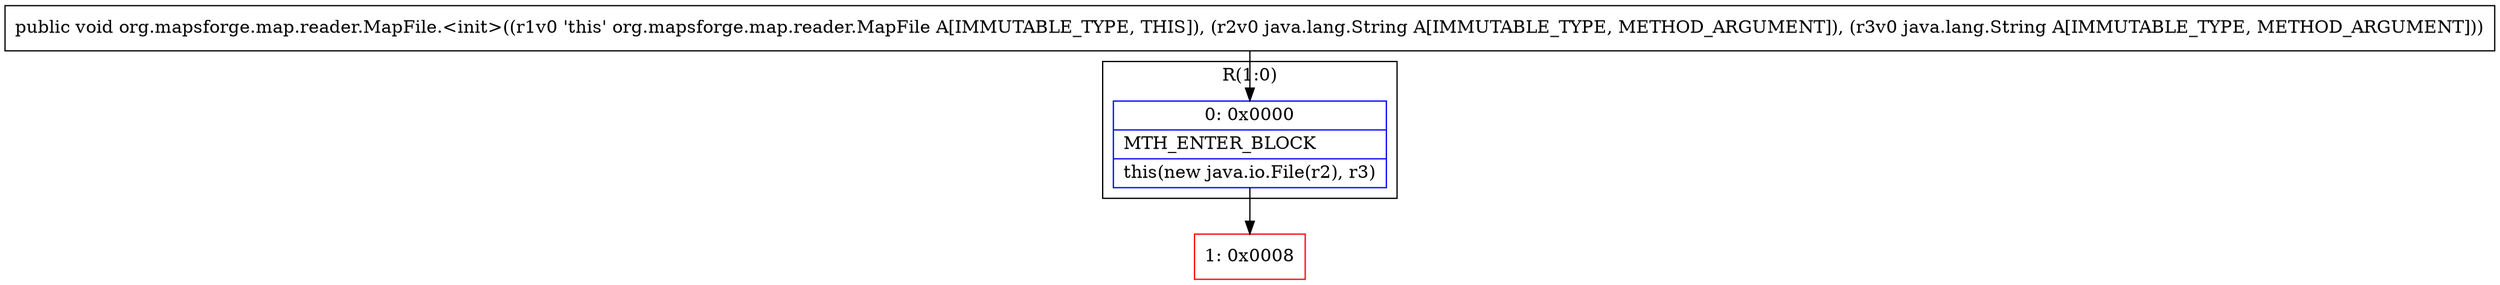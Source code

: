 digraph "CFG fororg.mapsforge.map.reader.MapFile.\<init\>(Ljava\/lang\/String;Ljava\/lang\/String;)V" {
subgraph cluster_Region_1247686175 {
label = "R(1:0)";
node [shape=record,color=blue];
Node_0 [shape=record,label="{0\:\ 0x0000|MTH_ENTER_BLOCK\l|this(new java.io.File(r2), r3)\l}"];
}
Node_1 [shape=record,color=red,label="{1\:\ 0x0008}"];
MethodNode[shape=record,label="{public void org.mapsforge.map.reader.MapFile.\<init\>((r1v0 'this' org.mapsforge.map.reader.MapFile A[IMMUTABLE_TYPE, THIS]), (r2v0 java.lang.String A[IMMUTABLE_TYPE, METHOD_ARGUMENT]), (r3v0 java.lang.String A[IMMUTABLE_TYPE, METHOD_ARGUMENT])) }"];
MethodNode -> Node_0;
Node_0 -> Node_1;
}

